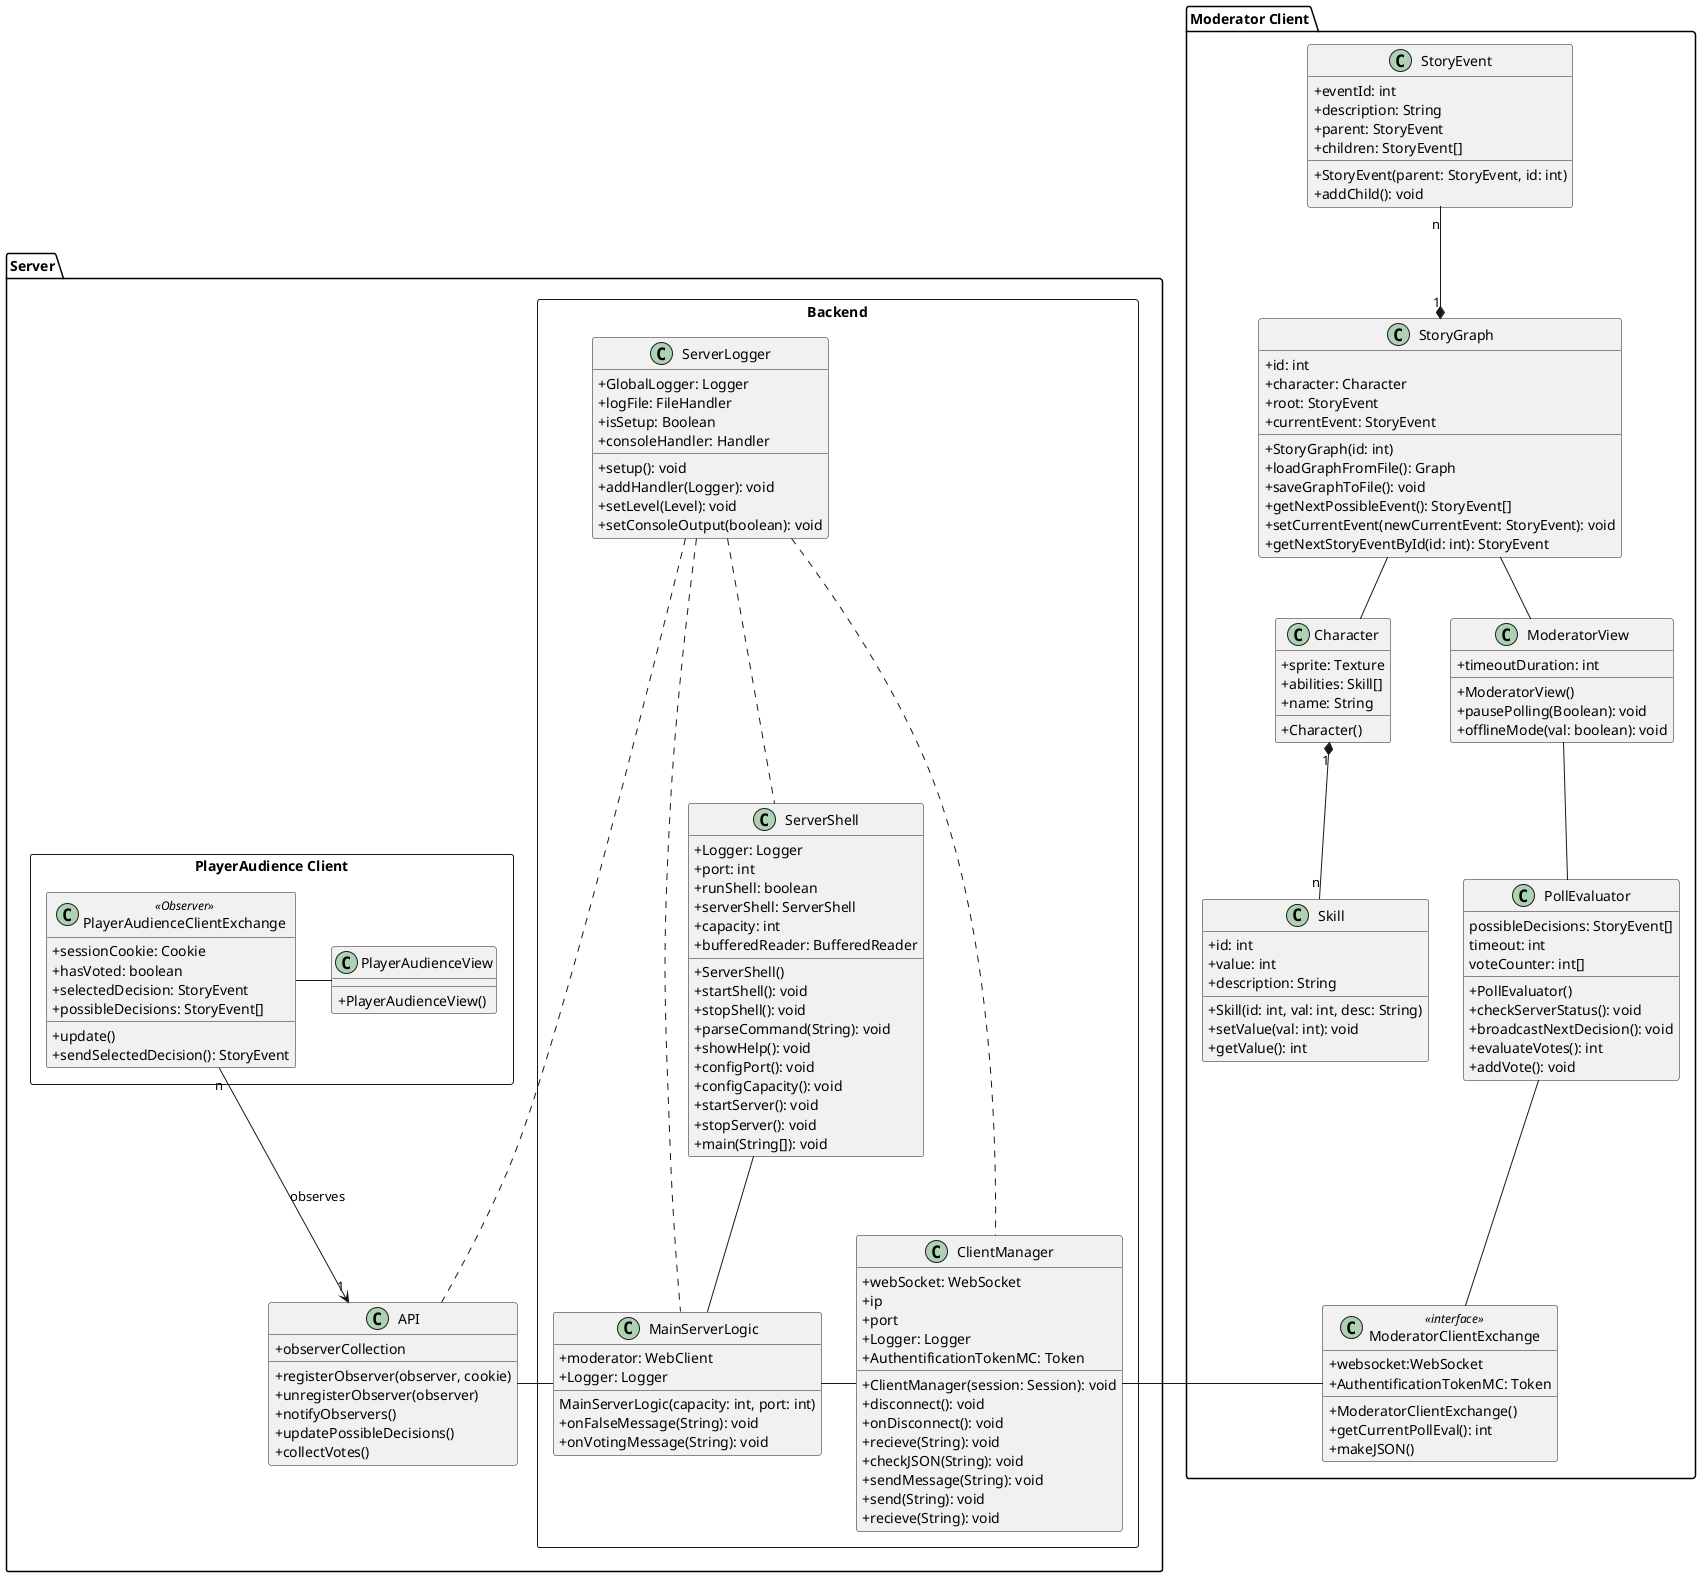 @startuml

skinparam classAttributeIconSize 0

package "Moderator Client" {

  class StoryEvent {
    {field} +eventId: int
    {field} +description: String
    {field} +parent: StoryEvent
    {field} +children: StoryEvent[]
    {method} +StoryEvent(parent: StoryEvent, id: int)
    {method} +addChild(): void
  }

  class StoryGraph {
    {field} +id: int
    {field} +character: Character
    {field} +root: StoryEvent
    {field} +currentEvent: StoryEvent
    {method} +StoryGraph(id: int)
    {method} +loadGraphFromFile(): Graph
    {method} +saveGraphToFile(): void
    {method} +getNextPossibleEvent(): StoryEvent[]
    {method} +setCurrentEvent(newCurrentEvent: StoryEvent): void
    {method} +getNextStoryEventById(id: int): StoryEvent
  }

  class Skill {
    {field} +id: int
    {field} +value: int
    {field} +description: String
    {method} + Skill(id: int, val: int, desc: String)
    {method} + setValue(val: int): void
    {method} + getValue(): int
  }

  class Character {
    {field} +sprite: Texture
    {field} +abilities: Skill[]
    {field} +name: String
    {method} +Character()
  }

  class "ModeratorView" as mf {
    {field} +timeoutDuration: int
    {method} +ModeratorView()
    {method} +pausePolling(Boolean): void
    {method} +offlineMode(val: boolean): void
  }

  class "PollEvaluator" as pe {

    {field} possibleDecisions: StoryEvent[]
    {field} timeout: int
    {field} voteCounter: int[]
    {method} +PollEvaluator()
    {method} +checkServerStatus(): void
    {method} +broadcastNextDecision(): void
    {method} +evaluateVotes(): int
    {method} +addVote(): void
  }

  class "ModeratorClientExchange" as mcei <<interface>>{
    {field} +websocket:WebSocket
    {field} +AuthentificationTokenMC: Token
    {method} +ModeratorClientExchange()
    {method} +getCurrentPollEval(): int
    {method} +makeJSON()
  }
  
  StoryEvent "n" --* "1" StoryGraph
  StoryGraph -- mf
  StoryGraph -- Character
  Character "1" *-- "n" Skill
  mf -- pe
  pe -- mcei
}

package "Server" {
   class "API" as api {
        {field} +observerCollection
        {method} +registerObserver(observer, cookie)
        {method} +unregisterObserver(observer)
        {method} +notifyObservers()
        {method} +updatePossibleDecisions()
        {method} +collectVotes()
  }
  package "Backend" <<Rectangle>>{
    class "ServerShell" as ss {
      {field} +Logger: Logger
      {field} +port: int
      {field} +runShell: boolean
      {field} +serverShell: ServerShell
      {field} +capacity: int
      {field} +bufferedReader: BufferedReader
      {method} +ServerShell()
      {method} +startShell(): void
      {method} +stopShell(): void
      {method} +parseCommand(String): void
      {method} +showHelp(): void
      {method} +configPort(): void
      {method} +configCapacity(): void
      {method} +startServer(): void
      {method} +stopServer(): void
      {method} +main(String[]): void
    }

    class "ClientManager" as cm {
      {field} +webSocket: WebSocket
      {field} +ip
      {field} +port
      {field} +Logger: Logger
      {field} +AuthentificationTokenMC: Token
      {method} +ClientManager(session: Session): void
      {method} +disconnect(): void
      {method} +onDisconnect(): void
      {method} +recieve(String): void
      {method} +checkJSON(String): void
      {method} +sendMessage(String): void
      {method} +send(String): void
      {method} +recieve(String): void
    }    

    class "MainServerLogic" as msl {
      {field} +moderator: WebClient
      {field} +Logger: Logger
      {method} MainServerLogic(capacity: int, port: int)
      {method} +onFalseMessage(String): void
      {method} +onVotingMessage(String): void

    }

    class "ServerLogger" as sl {
      {field} +GlobalLogger: Logger
      {field} +logFile: FileHandler
      {field} +isSetup: Boolean
      {field} +consoleHandler: Handler
      {method} +setup(): void
      {method} +addHandler(Logger): void
      {method} +setLevel(Level): void
      {method} +setConsoleOutput(boolean): void
    }
  }
  package "PlayerAudience Client" <<Rectangle>>{  
    class "PlayerAudienceClientExchange" as pace <<Observer>>{
      {field} +sessionCookie: Cookie
      {field} +hasVoted: boolean
      {field} +selectedDecision: StoryEvent
      {field} +possibleDecisions: StoryEvent[]
      {method} +update()
      {method} +sendSelectedDecision(): StoryEvent 
    }

    class "PlayerAudienceView" as pav {
      {method} +PlayerAudienceView()
    }
  }
  ss -- msl
  msl - cm
  msl -left- api
  sl ... cm
  sl ... msl
  sl ... api
  sl ... ss
  pace - pav
  api "1" <-up- "n" pace : observes
}

mcei - cm

@enduml